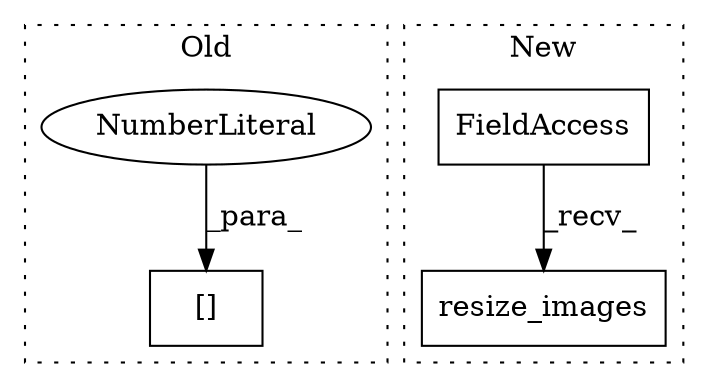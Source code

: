 digraph G {
subgraph cluster0 {
1 [label="[]" a="2" s="3281,3294" l="12,1" shape="box"];
4 [label="NumberLiteral" a="34" s="3293" l="1" shape="ellipse"];
label = "Old";
style="dotted";
}
subgraph cluster1 {
2 [label="resize_images" a="32" s="3725,3753" l="14,1" shape="box"];
3 [label="FieldAccess" a="22" s="3708" l="16" shape="box"];
label = "New";
style="dotted";
}
3 -> 2 [label="_recv_"];
4 -> 1 [label="_para_"];
}